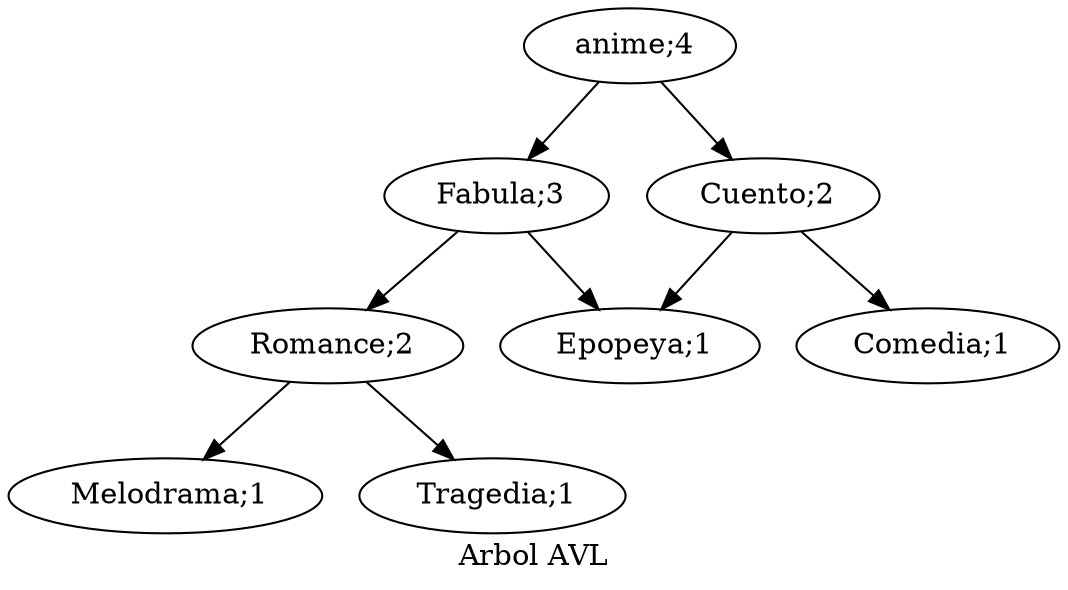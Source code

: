 digraph arbolAVL{
rankdir=TB;
nodoanime[ label = " anime;4" ];
nodoanime->nodoFabula;
nodoFabula[ label = " Fabula;3" ];
nodoFabula->nodoEpopeya;
nodoEpopeya[ label = " Epopeya;1" ];
nodoFabula->nodoRomance;
nodoRomance[ label = " Romance;2" ];
nodoRomance->nodoMelodrama;
nodoMelodrama[ label = " Melodrama;1" ];
nodoRomance->nodoTragedia;
nodoTragedia[ label = " Tragedia;1" ];
nodoanime->nodoCuento;
nodoCuento[ label = " Cuento;2" ];
nodoCuento->nodoComedia;
nodoComedia[ label = " Comedia;1" ];
nodoCuento->nodoEpopeya;
nodoEpopeya[ label = " Epopeya;1" ];

label = " Arbol AVL "; 
}

